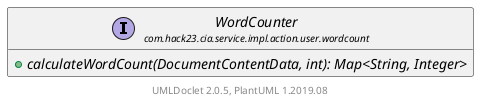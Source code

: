 @startuml
    set namespaceSeparator none
    hide empty fields
    hide empty methods

    interface "<size:14>WordCounter\n<size:10>com.hack23.cia.service.impl.action.user.wordcount" as com.hack23.cia.service.impl.action.user.wordcount.WordCounter [[WordCounter.html]] {
        {abstract} +calculateWordCount(DocumentContentData, int): Map<String, Integer>
    }

    center footer UMLDoclet 2.0.5, PlantUML 1.2019.08
@enduml
